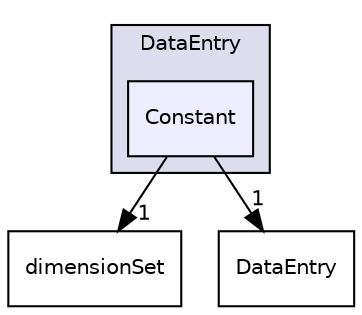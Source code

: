 digraph "src/OpenFOAM/primitives/functions/DataEntry/Constant" {
  bgcolor=transparent;
  compound=true
  node [ fontsize="10", fontname="Helvetica"];
  edge [ labelfontsize="10", labelfontname="Helvetica"];
  subgraph clusterdir_39719c705025486201df4639072645d2 {
    graph [ bgcolor="#ddddee", pencolor="black", label="DataEntry" fontname="Helvetica", fontsize="10", URL="dir_39719c705025486201df4639072645d2.html"]
  dir_975516563663f8e003b008623c9f79c2 [shape=box, label="Constant", style="filled", fillcolor="#eeeeff", pencolor="black", URL="dir_975516563663f8e003b008623c9f79c2.html"];
  }
  dir_ddfbc8513dac5f891eeb54fd21e599df [shape=box label="dimensionSet" URL="dir_ddfbc8513dac5f891eeb54fd21e599df.html"];
  dir_53a5341fa96310b76ae10313a4ca1baf [shape=box label="DataEntry" URL="dir_53a5341fa96310b76ae10313a4ca1baf.html"];
  dir_975516563663f8e003b008623c9f79c2->dir_ddfbc8513dac5f891eeb54fd21e599df [headlabel="1", labeldistance=1.5 headhref="dir_002330_002012.html"];
  dir_975516563663f8e003b008623c9f79c2->dir_53a5341fa96310b76ae10313a4ca1baf [headlabel="1", labeldistance=1.5 headhref="dir_002330_002332.html"];
}
